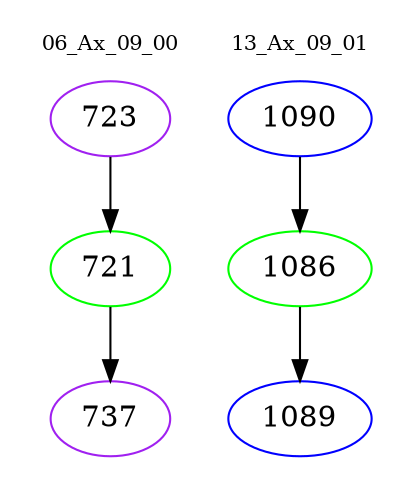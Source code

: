 digraph{
subgraph cluster_0 {
color = white
label = "06_Ax_09_00";
fontsize=10;
T0_723 [label="723", color="purple"]
T0_723 -> T0_721 [color="black"]
T0_721 [label="721", color="green"]
T0_721 -> T0_737 [color="black"]
T0_737 [label="737", color="purple"]
}
subgraph cluster_1 {
color = white
label = "13_Ax_09_01";
fontsize=10;
T1_1090 [label="1090", color="blue"]
T1_1090 -> T1_1086 [color="black"]
T1_1086 [label="1086", color="green"]
T1_1086 -> T1_1089 [color="black"]
T1_1089 [label="1089", color="blue"]
}
}
